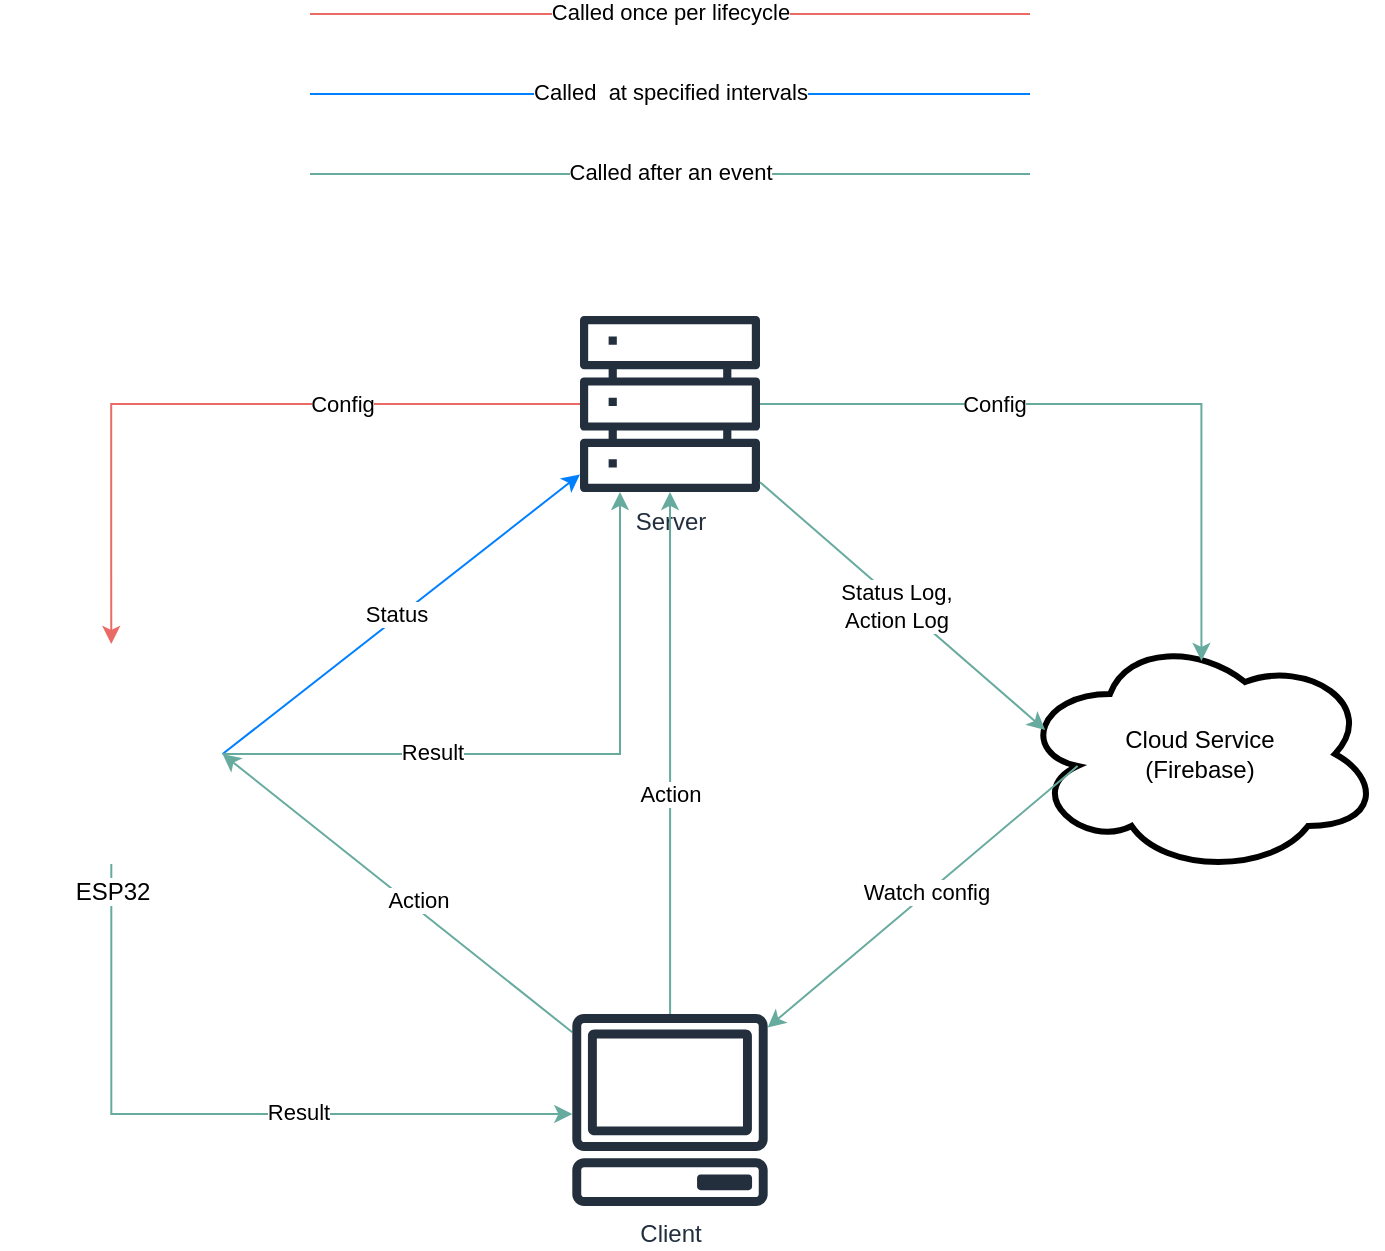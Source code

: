 <mxfile version="22.1.11" type="github">
  <diagram name="Page-1" id="FE-47qsWvYnsMxgvIYbm">
    <mxGraphModel dx="2188" dy="753" grid="1" gridSize="10" guides="1" tooltips="1" connect="1" arrows="1" fold="1" page="1" pageScale="1" pageWidth="850" pageHeight="1100" math="0" shadow="0">
      <root>
        <mxCell id="0" />
        <mxCell id="1" parent="0" />
        <mxCell id="6HdpZ-S6u97lX5I0Tlse-1" value="Cloud Service&lt;br&gt;(Firebase)" style="ellipse;shape=cloud;whiteSpace=wrap;html=1;strokeWidth=3;" parent="1" vertex="1">
          <mxGeometry x="-40" y="320" width="180" height="120" as="geometry" />
        </mxCell>
        <mxCell id="CZz6fXDDHrYRXCIPLT_D-1" style="edgeStyle=orthogonalEdgeStyle;rounded=0;orthogonalLoop=1;jettySize=auto;html=1;entryX=0.5;entryY=0;entryDx=0;entryDy=0;strokeColor=#EA6B66;" parent="1" source="6HdpZ-S6u97lX5I0Tlse-3" target="6HdpZ-S6u97lX5I0Tlse-5" edge="1">
          <mxGeometry relative="1" as="geometry" />
        </mxCell>
        <mxCell id="CZz6fXDDHrYRXCIPLT_D-3" value="Config" style="edgeLabel;html=1;align=center;verticalAlign=middle;resizable=0;points=[];" parent="CZz6fXDDHrYRXCIPLT_D-1" vertex="1" connectable="0">
          <mxGeometry x="-0.326" relative="1" as="geometry">
            <mxPoint as="offset" />
          </mxGeometry>
        </mxCell>
        <mxCell id="6HdpZ-S6u97lX5I0Tlse-3" value="Server" style="sketch=0;outlineConnect=0;fontColor=#232F3E;gradientColor=none;fillColor=#232F3D;strokeColor=none;dashed=0;verticalLabelPosition=bottom;verticalAlign=top;align=center;html=1;fontSize=12;fontStyle=0;aspect=fixed;pointerEvents=1;shape=mxgraph.aws4.servers;" parent="1" vertex="1">
          <mxGeometry x="-260" y="160" width="90" height="90" as="geometry" />
        </mxCell>
        <mxCell id="28p1LHsWdC4im2PrQQWG-3" style="shape=connector;rounded=0;orthogonalLoop=1;jettySize=auto;html=1;labelBackgroundColor=default;strokeColor=#007FFF;align=center;verticalAlign=middle;fontFamily=Helvetica;fontSize=11;fontColor=default;endArrow=classic;exitX=1;exitY=0.5;exitDx=0;exitDy=0;" parent="1" source="6HdpZ-S6u97lX5I0Tlse-5" target="6HdpZ-S6u97lX5I0Tlse-3" edge="1">
          <mxGeometry relative="1" as="geometry">
            <mxPoint x="-200" y="200" as="targetPoint" />
          </mxGeometry>
        </mxCell>
        <mxCell id="28p1LHsWdC4im2PrQQWG-4" value="Status" style="edgeLabel;html=1;align=center;verticalAlign=middle;resizable=0;points=[];fontSize=11;fontFamily=Helvetica;fontColor=default;" parent="28p1LHsWdC4im2PrQQWG-3" vertex="1" connectable="0">
          <mxGeometry x="-0.019" y="2" relative="1" as="geometry">
            <mxPoint as="offset" />
          </mxGeometry>
        </mxCell>
        <mxCell id="CZz6fXDDHrYRXCIPLT_D-22" style="edgeStyle=orthogonalEdgeStyle;rounded=0;orthogonalLoop=1;jettySize=auto;html=1;strokeColor=#67AB9F;" parent="1" source="6HdpZ-S6u97lX5I0Tlse-5" target="6HdpZ-S6u97lX5I0Tlse-3" edge="1">
          <mxGeometry relative="1" as="geometry">
            <Array as="points">
              <mxPoint x="-240" y="380" />
            </Array>
          </mxGeometry>
        </mxCell>
        <mxCell id="CZz6fXDDHrYRXCIPLT_D-23" value="Result" style="edgeLabel;html=1;align=center;verticalAlign=middle;resizable=0;points=[];" parent="CZz6fXDDHrYRXCIPLT_D-22" vertex="1" connectable="0">
          <mxGeometry x="-0.368" y="1" relative="1" as="geometry">
            <mxPoint as="offset" />
          </mxGeometry>
        </mxCell>
        <mxCell id="rI3TjTTx2nw1GWJZ4nJ2-1" style="edgeStyle=orthogonalEdgeStyle;rounded=0;orthogonalLoop=1;jettySize=auto;html=1;fillColor=#d5e8d4;strokeColor=#67AB9F;" edge="1" parent="1" source="6HdpZ-S6u97lX5I0Tlse-5" target="28p1LHsWdC4im2PrQQWG-14">
          <mxGeometry relative="1" as="geometry">
            <Array as="points">
              <mxPoint x="-494" y="560" />
            </Array>
          </mxGeometry>
        </mxCell>
        <mxCell id="rI3TjTTx2nw1GWJZ4nJ2-2" value="Result" style="edgeLabel;html=1;align=center;verticalAlign=middle;resizable=0;points=[];" vertex="1" connectable="0" parent="rI3TjTTx2nw1GWJZ4nJ2-1">
          <mxGeometry x="0.229" y="1" relative="1" as="geometry">
            <mxPoint as="offset" />
          </mxGeometry>
        </mxCell>
        <mxCell id="6HdpZ-S6u97lX5I0Tlse-5" value="ESP32" style="shape=image;html=1;verticalAlign=top;verticalLabelPosition=bottom;labelBackgroundColor=#ffffff;imageAspect=0;aspect=fixed;image=https://cdn2.iconfinder.com/data/icons/electronic-13/480/3-electronic-arduino-chipset-icon-2-128.png;clipPath=inset(15.63% 16.41% 17.97% 16.41%);" parent="1" vertex="1">
          <mxGeometry x="-550" y="325" width="111.29" height="110" as="geometry" />
        </mxCell>
        <mxCell id="28p1LHsWdC4im2PrQQWG-1" style="rounded=0;orthogonalLoop=1;jettySize=auto;html=1;entryX=1;entryY=0.5;entryDx=0;entryDy=0;strokeColor=#67AB9F;" parent="1" source="28p1LHsWdC4im2PrQQWG-14" target="6HdpZ-S6u97lX5I0Tlse-5" edge="1">
          <mxGeometry relative="1" as="geometry" />
        </mxCell>
        <mxCell id="28p1LHsWdC4im2PrQQWG-2" value="Action" style="edgeLabel;html=1;align=center;verticalAlign=middle;resizable=0;points=[];fontSize=11;fontFamily=Helvetica;fontColor=default;" parent="28p1LHsWdC4im2PrQQWG-1" vertex="1" connectable="0">
          <mxGeometry x="-0.007" y="2" relative="1" as="geometry">
            <mxPoint x="11" y="1" as="offset" />
          </mxGeometry>
        </mxCell>
        <mxCell id="28p1LHsWdC4im2PrQQWG-5" style="edgeStyle=none;shape=connector;rounded=0;orthogonalLoop=1;jettySize=auto;html=1;entryX=0.07;entryY=0.4;entryDx=0;entryDy=0;entryPerimeter=0;labelBackgroundColor=default;strokeColor=#67AB9F;align=center;verticalAlign=middle;fontFamily=Helvetica;fontSize=11;fontColor=default;endArrow=classic;" parent="1" source="6HdpZ-S6u97lX5I0Tlse-3" target="6HdpZ-S6u97lX5I0Tlse-1" edge="1">
          <mxGeometry relative="1" as="geometry" />
        </mxCell>
        <mxCell id="CZz6fXDDHrYRXCIPLT_D-15" value="Status Log,&lt;br&gt;Action Log" style="edgeLabel;html=1;align=center;verticalAlign=middle;resizable=0;points=[];" parent="28p1LHsWdC4im2PrQQWG-5" vertex="1" connectable="0">
          <mxGeometry x="-0.025" y="-2" relative="1" as="geometry">
            <mxPoint as="offset" />
          </mxGeometry>
        </mxCell>
        <mxCell id="CZz6fXDDHrYRXCIPLT_D-20" style="edgeStyle=orthogonalEdgeStyle;rounded=0;orthogonalLoop=1;jettySize=auto;html=1;strokeColor=#67AB9F;" parent="1" source="28p1LHsWdC4im2PrQQWG-14" target="6HdpZ-S6u97lX5I0Tlse-3" edge="1">
          <mxGeometry relative="1" as="geometry" />
        </mxCell>
        <mxCell id="CZz6fXDDHrYRXCIPLT_D-21" value="Action" style="edgeLabel;html=1;align=center;verticalAlign=middle;resizable=0;points=[];" parent="CZz6fXDDHrYRXCIPLT_D-20" vertex="1" connectable="0">
          <mxGeometry x="0.018" y="2" relative="1" as="geometry">
            <mxPoint x="2" y="23" as="offset" />
          </mxGeometry>
        </mxCell>
        <mxCell id="28p1LHsWdC4im2PrQQWG-14" value="Client" style="sketch=0;outlineConnect=0;fontColor=#232F3E;gradientColor=none;fillColor=#232F3D;strokeColor=none;dashed=0;verticalLabelPosition=bottom;verticalAlign=top;align=center;html=1;fontSize=12;fontStyle=0;aspect=fixed;pointerEvents=1;shape=mxgraph.aws4.client;fontFamily=Helvetica;" parent="1" vertex="1">
          <mxGeometry x="-264.27" y="510" width="98.53" height="96" as="geometry" />
        </mxCell>
        <mxCell id="CZz6fXDDHrYRXCIPLT_D-8" value="" style="endArrow=none;html=1;rounded=0;strokeColor=#EA6B66;" parent="1" edge="1">
          <mxGeometry width="50" height="50" relative="1" as="geometry">
            <mxPoint x="-395" y="10" as="sourcePoint" />
            <mxPoint x="-35" y="10" as="targetPoint" />
          </mxGeometry>
        </mxCell>
        <mxCell id="CZz6fXDDHrYRXCIPLT_D-9" value="Called once per lifecycle" style="edgeLabel;html=1;align=center;verticalAlign=middle;resizable=0;points=[];" parent="CZz6fXDDHrYRXCIPLT_D-8" vertex="1" connectable="0">
          <mxGeometry y="1" relative="1" as="geometry">
            <mxPoint as="offset" />
          </mxGeometry>
        </mxCell>
        <mxCell id="CZz6fXDDHrYRXCIPLT_D-10" value="" style="endArrow=none;html=1;rounded=0;strokeColor=#007FFF;" parent="1" edge="1">
          <mxGeometry width="50" height="50" relative="1" as="geometry">
            <mxPoint x="-395" y="50" as="sourcePoint" />
            <mxPoint x="-35" y="50" as="targetPoint" />
          </mxGeometry>
        </mxCell>
        <mxCell id="CZz6fXDDHrYRXCIPLT_D-11" value="Called&amp;nbsp; at specified intervals" style="edgeLabel;html=1;align=center;verticalAlign=middle;resizable=0;points=[];" parent="CZz6fXDDHrYRXCIPLT_D-10" vertex="1" connectable="0">
          <mxGeometry y="1" relative="1" as="geometry">
            <mxPoint as="offset" />
          </mxGeometry>
        </mxCell>
        <mxCell id="CZz6fXDDHrYRXCIPLT_D-13" value="" style="endArrow=none;html=1;rounded=0;strokeColor=#67AB9F;" parent="1" edge="1">
          <mxGeometry width="50" height="50" relative="1" as="geometry">
            <mxPoint x="-395" y="90" as="sourcePoint" />
            <mxPoint x="-35" y="90" as="targetPoint" />
          </mxGeometry>
        </mxCell>
        <mxCell id="CZz6fXDDHrYRXCIPLT_D-14" value="Called after an event" style="edgeLabel;html=1;align=center;verticalAlign=middle;resizable=0;points=[];" parent="CZz6fXDDHrYRXCIPLT_D-13" vertex="1" connectable="0">
          <mxGeometry y="1" relative="1" as="geometry">
            <mxPoint as="offset" />
          </mxGeometry>
        </mxCell>
        <mxCell id="CZz6fXDDHrYRXCIPLT_D-16" style="rounded=0;orthogonalLoop=1;jettySize=auto;html=1;strokeColor=#67AB9F;exitX=0.16;exitY=0.55;exitDx=0;exitDy=0;exitPerimeter=0;" parent="1" source="6HdpZ-S6u97lX5I0Tlse-1" target="28p1LHsWdC4im2PrQQWG-14" edge="1">
          <mxGeometry relative="1" as="geometry">
            <mxPoint x="10" y="560" as="targetPoint" />
          </mxGeometry>
        </mxCell>
        <mxCell id="CZz6fXDDHrYRXCIPLT_D-28" value="Watch config" style="edgeLabel;html=1;align=center;verticalAlign=middle;resizable=0;points=[];" parent="CZz6fXDDHrYRXCIPLT_D-16" vertex="1" connectable="0">
          <mxGeometry x="-0.023" y="-1" relative="1" as="geometry">
            <mxPoint as="offset" />
          </mxGeometry>
        </mxCell>
        <mxCell id="CZz6fXDDHrYRXCIPLT_D-24" style="edgeStyle=orthogonalEdgeStyle;rounded=0;orthogonalLoop=1;jettySize=auto;html=1;entryX=0.504;entryY=0.112;entryDx=0;entryDy=0;entryPerimeter=0;strokeColor=#67AB9F;" parent="1" source="6HdpZ-S6u97lX5I0Tlse-3" target="6HdpZ-S6u97lX5I0Tlse-1" edge="1">
          <mxGeometry relative="1" as="geometry" />
        </mxCell>
        <mxCell id="CZz6fXDDHrYRXCIPLT_D-25" value="Config" style="edgeLabel;html=1;align=center;verticalAlign=middle;resizable=0;points=[];" parent="CZz6fXDDHrYRXCIPLT_D-24" vertex="1" connectable="0">
          <mxGeometry x="-0.334" relative="1" as="geometry">
            <mxPoint as="offset" />
          </mxGeometry>
        </mxCell>
      </root>
    </mxGraphModel>
  </diagram>
</mxfile>

